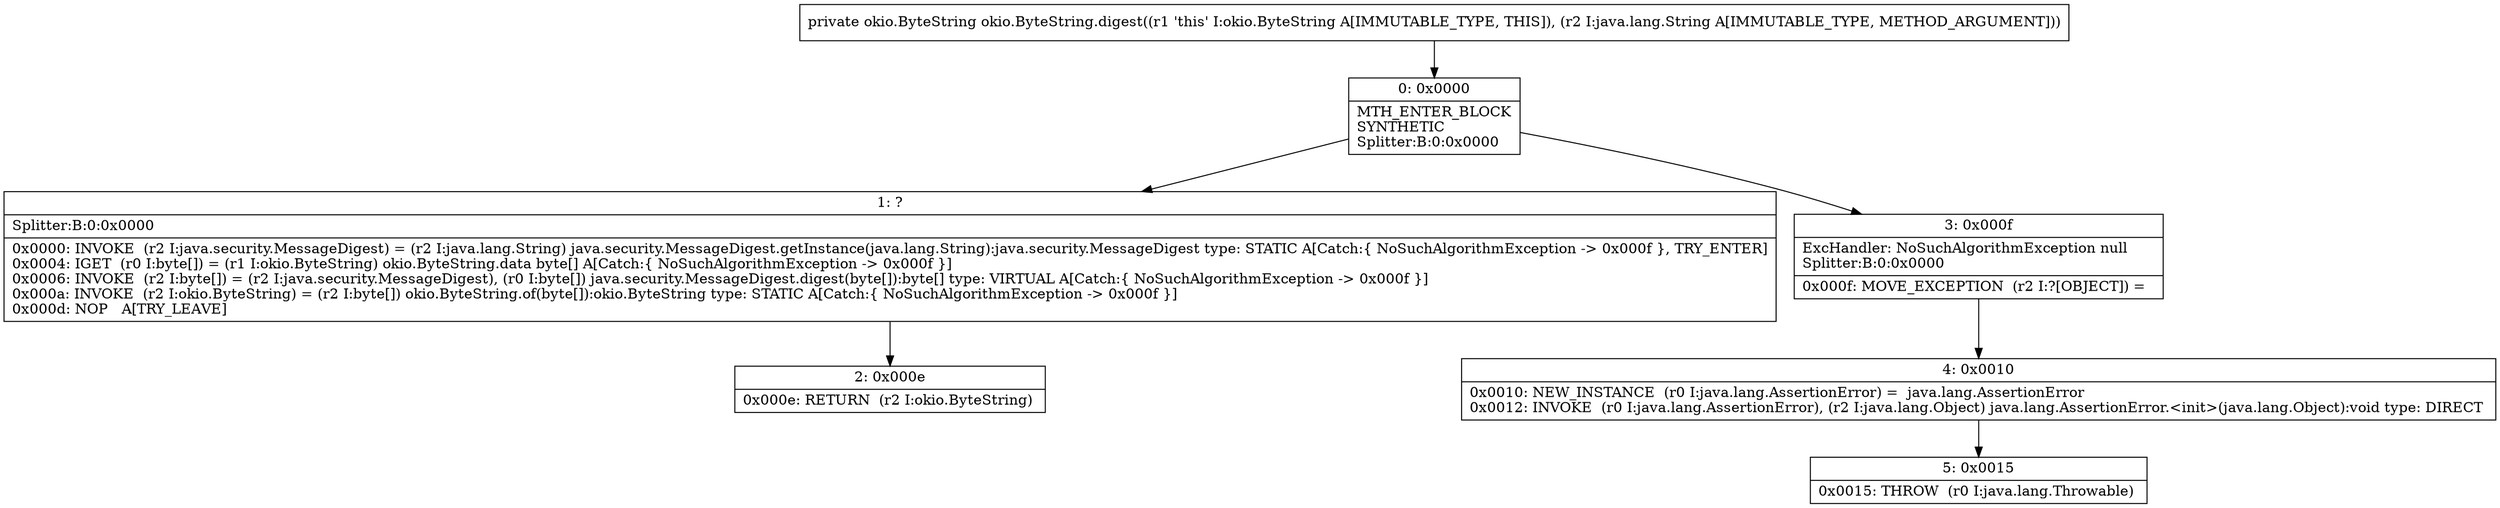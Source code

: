 digraph "CFG forokio.ByteString.digest(Ljava\/lang\/String;)Lokio\/ByteString;" {
Node_0 [shape=record,label="{0\:\ 0x0000|MTH_ENTER_BLOCK\lSYNTHETIC\lSplitter:B:0:0x0000\l}"];
Node_1 [shape=record,label="{1\:\ ?|Splitter:B:0:0x0000\l|0x0000: INVOKE  (r2 I:java.security.MessageDigest) = (r2 I:java.lang.String) java.security.MessageDigest.getInstance(java.lang.String):java.security.MessageDigest type: STATIC A[Catch:\{ NoSuchAlgorithmException \-\> 0x000f \}, TRY_ENTER]\l0x0004: IGET  (r0 I:byte[]) = (r1 I:okio.ByteString) okio.ByteString.data byte[] A[Catch:\{ NoSuchAlgorithmException \-\> 0x000f \}]\l0x0006: INVOKE  (r2 I:byte[]) = (r2 I:java.security.MessageDigest), (r0 I:byte[]) java.security.MessageDigest.digest(byte[]):byte[] type: VIRTUAL A[Catch:\{ NoSuchAlgorithmException \-\> 0x000f \}]\l0x000a: INVOKE  (r2 I:okio.ByteString) = (r2 I:byte[]) okio.ByteString.of(byte[]):okio.ByteString type: STATIC A[Catch:\{ NoSuchAlgorithmException \-\> 0x000f \}]\l0x000d: NOP   A[TRY_LEAVE]\l}"];
Node_2 [shape=record,label="{2\:\ 0x000e|0x000e: RETURN  (r2 I:okio.ByteString) \l}"];
Node_3 [shape=record,label="{3\:\ 0x000f|ExcHandler: NoSuchAlgorithmException null\lSplitter:B:0:0x0000\l|0x000f: MOVE_EXCEPTION  (r2 I:?[OBJECT]) =  \l}"];
Node_4 [shape=record,label="{4\:\ 0x0010|0x0010: NEW_INSTANCE  (r0 I:java.lang.AssertionError) =  java.lang.AssertionError \l0x0012: INVOKE  (r0 I:java.lang.AssertionError), (r2 I:java.lang.Object) java.lang.AssertionError.\<init\>(java.lang.Object):void type: DIRECT \l}"];
Node_5 [shape=record,label="{5\:\ 0x0015|0x0015: THROW  (r0 I:java.lang.Throwable) \l}"];
MethodNode[shape=record,label="{private okio.ByteString okio.ByteString.digest((r1 'this' I:okio.ByteString A[IMMUTABLE_TYPE, THIS]), (r2 I:java.lang.String A[IMMUTABLE_TYPE, METHOD_ARGUMENT])) }"];
MethodNode -> Node_0;
Node_0 -> Node_1;
Node_0 -> Node_3;
Node_1 -> Node_2;
Node_3 -> Node_4;
Node_4 -> Node_5;
}

